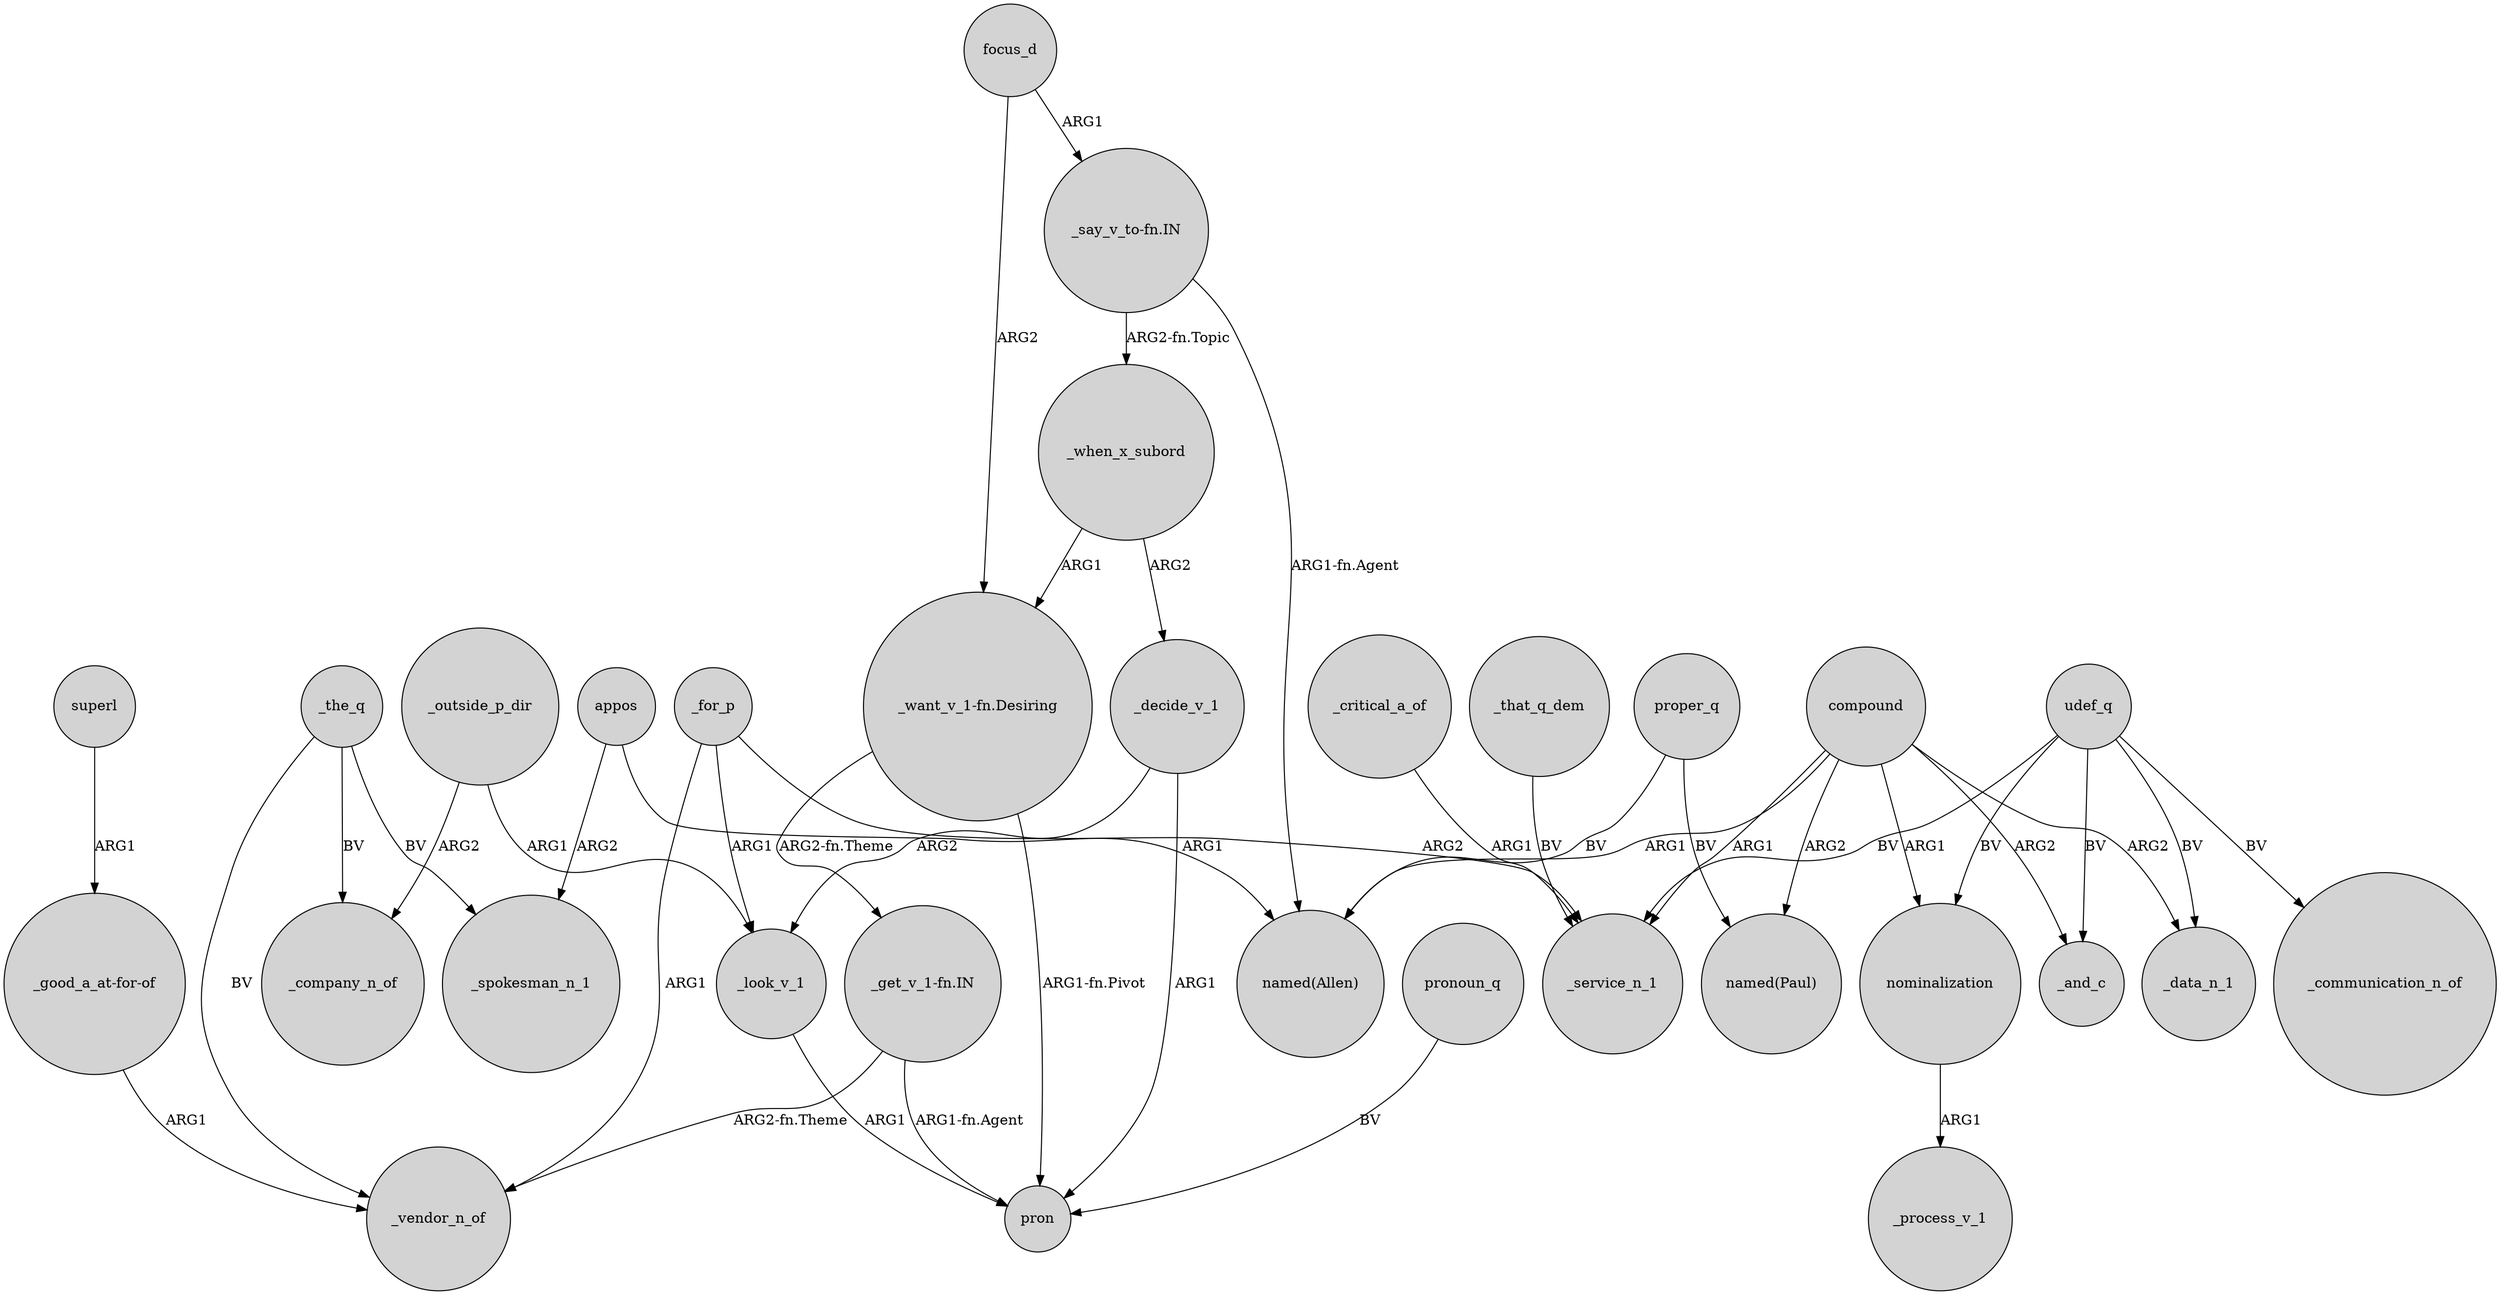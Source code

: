 digraph {
	node [shape=circle style=filled]
	appos -> _spokesman_n_1 [label=ARG2]
	compound -> "named(Allen)" [label=ARG1]
	"_say_v_to-fn.IN" -> "named(Allen)" [label="ARG1-fn.Agent"]
	proper_q -> "named(Allen)" [label=BV]
	nominalization -> _process_v_1 [label=ARG1]
	_critical_a_of -> _service_n_1 [label=ARG1]
	"_want_v_1-fn.Desiring" -> pron [label="ARG1-fn.Pivot"]
	"_good_a_at-for-of" -> _vendor_n_of [label=ARG1]
	_when_x_subord -> "_want_v_1-fn.Desiring" [label=ARG1]
	_the_q -> _company_n_of [label=BV]
	_look_v_1 -> pron [label=ARG1]
	proper_q -> "named(Paul)" [label=BV]
	_when_x_subord -> _decide_v_1 [label=ARG2]
	pronoun_q -> pron [label=BV]
	_outside_p_dir -> _company_n_of [label=ARG2]
	compound -> "named(Paul)" [label=ARG2]
	compound -> _and_c [label=ARG2]
	focus_d -> "_want_v_1-fn.Desiring" [label=ARG2]
	udef_q -> _data_n_1 [label=BV]
	udef_q -> _service_n_1 [label=BV]
	"_get_v_1-fn.IN" -> pron [label="ARG1-fn.Agent"]
	"_say_v_to-fn.IN" -> _when_x_subord [label="ARG2-fn.Topic"]
	superl -> "_good_a_at-for-of" [label=ARG1]
	appos -> "named(Allen)" [label=ARG1]
	_decide_v_1 -> _look_v_1 [label=ARG2]
	_that_q_dem -> _service_n_1 [label=BV]
	_for_p -> _vendor_n_of [label=ARG1]
	udef_q -> _communication_n_of [label=BV]
	_for_p -> _look_v_1 [label=ARG1]
	_for_p -> _service_n_1 [label=ARG2]
	udef_q -> nominalization [label=BV]
	"_get_v_1-fn.IN" -> _vendor_n_of [label="ARG2-fn.Theme"]
	_the_q -> _spokesman_n_1 [label=BV]
	_the_q -> _vendor_n_of [label=BV]
	"_want_v_1-fn.Desiring" -> "_get_v_1-fn.IN" [label="ARG2-fn.Theme"]
	_decide_v_1 -> pron [label=ARG1]
	udef_q -> _and_c [label=BV]
	compound -> _service_n_1 [label=ARG1]
	compound -> nominalization [label=ARG1]
	_outside_p_dir -> _look_v_1 [label=ARG1]
	compound -> _data_n_1 [label=ARG2]
	focus_d -> "_say_v_to-fn.IN" [label=ARG1]
}
